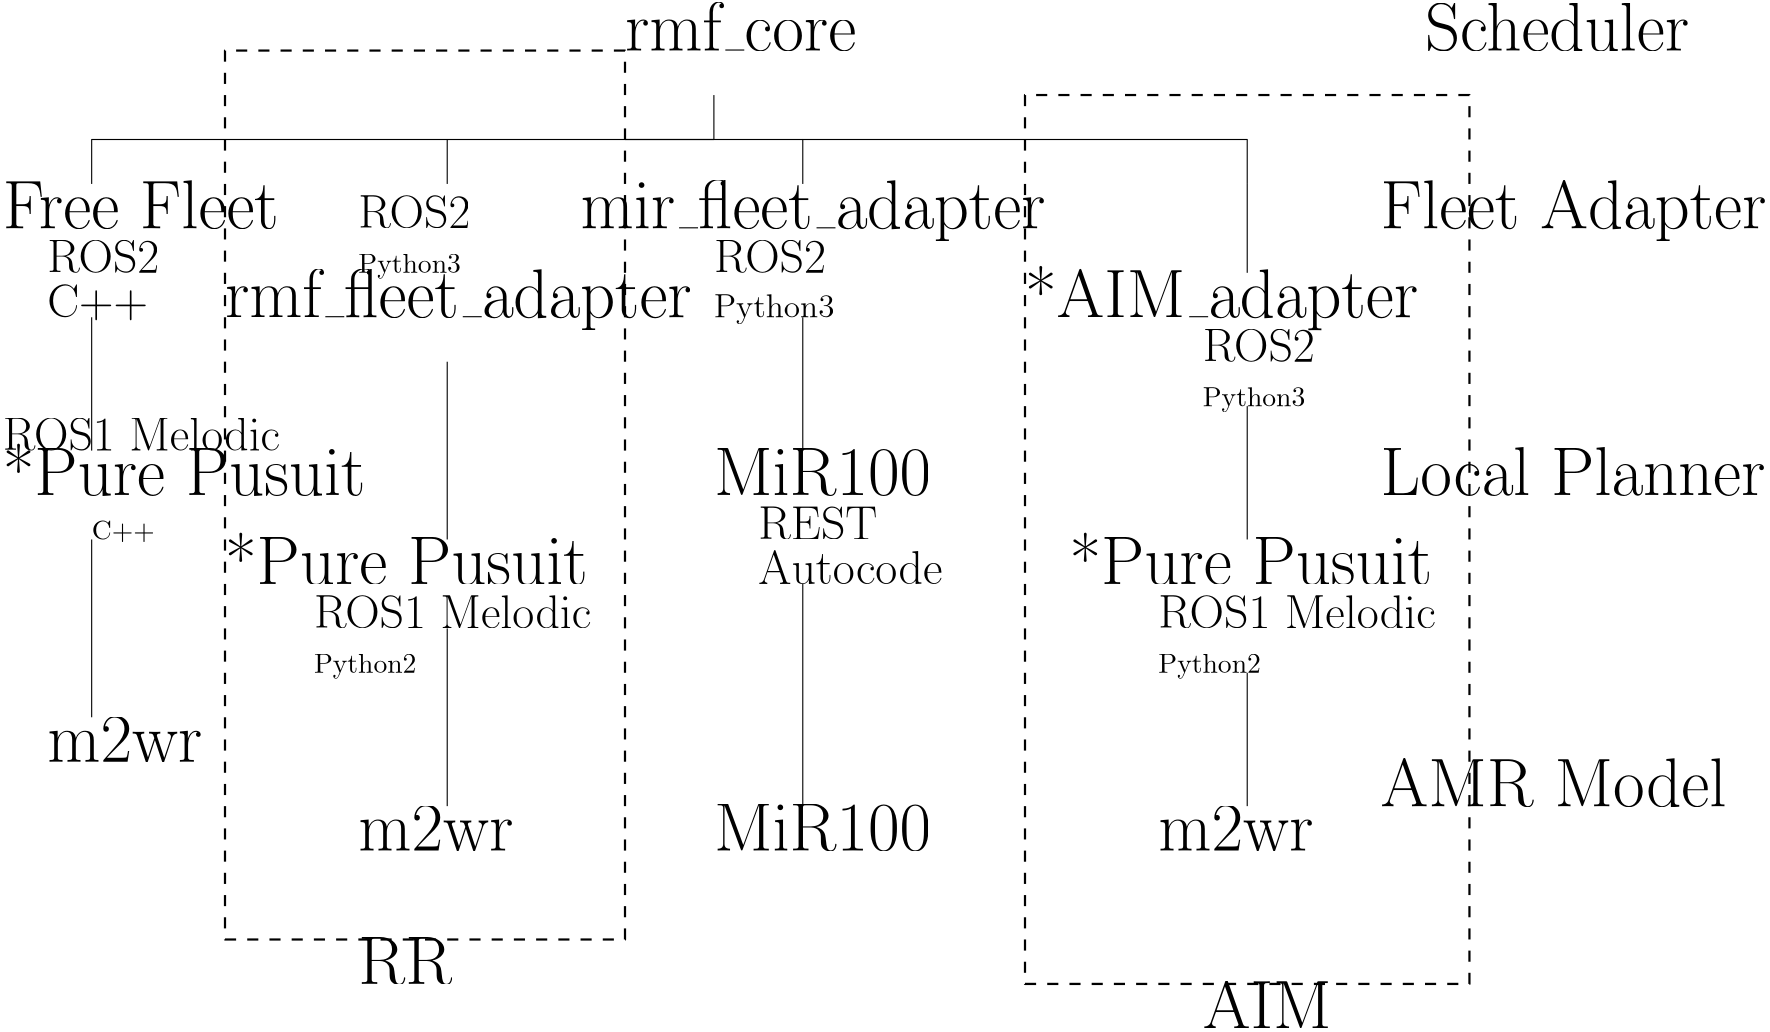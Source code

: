 <?xml version="1.0"?>
<!DOCTYPE ipe SYSTEM "ipe.dtd">
<ipe version="70212" creator="Ipe 7.2.13">
<info created="D:20210520122332" modified="D:20210520145708"/>
<ipestyle name="basic">
<symbol name="arrow/arc(spx)">
<path stroke="sym-stroke" fill="sym-stroke" pen="sym-pen">
0 0 m
-1 0.333 l
-1 -0.333 l
h
</path>
</symbol>
<symbol name="arrow/farc(spx)">
<path stroke="sym-stroke" fill="white" pen="sym-pen">
0 0 m
-1 0.333 l
-1 -0.333 l
h
</path>
</symbol>
<symbol name="arrow/ptarc(spx)">
<path stroke="sym-stroke" fill="sym-stroke" pen="sym-pen">
0 0 m
-1 0.333 l
-0.8 0 l
-1 -0.333 l
h
</path>
</symbol>
<symbol name="arrow/fptarc(spx)">
<path stroke="sym-stroke" fill="white" pen="sym-pen">
0 0 m
-1 0.333 l
-0.8 0 l
-1 -0.333 l
h
</path>
</symbol>
<symbol name="mark/circle(sx)" transformations="translations">
<path fill="sym-stroke">
0.6 0 0 0.6 0 0 e
0.4 0 0 0.4 0 0 e
</path>
</symbol>
<symbol name="mark/disk(sx)" transformations="translations">
<path fill="sym-stroke">
0.6 0 0 0.6 0 0 e
</path>
</symbol>
<symbol name="mark/fdisk(sfx)" transformations="translations">
<group>
<path fill="sym-fill">
0.5 0 0 0.5 0 0 e
</path>
<path fill="sym-stroke" fillrule="eofill">
0.6 0 0 0.6 0 0 e
0.4 0 0 0.4 0 0 e
</path>
</group>
</symbol>
<symbol name="mark/box(sx)" transformations="translations">
<path fill="sym-stroke" fillrule="eofill">
-0.6 -0.6 m
0.6 -0.6 l
0.6 0.6 l
-0.6 0.6 l
h
-0.4 -0.4 m
0.4 -0.4 l
0.4 0.4 l
-0.4 0.4 l
h
</path>
</symbol>
<symbol name="mark/square(sx)" transformations="translations">
<path fill="sym-stroke">
-0.6 -0.6 m
0.6 -0.6 l
0.6 0.6 l
-0.6 0.6 l
h
</path>
</symbol>
<symbol name="mark/fsquare(sfx)" transformations="translations">
<group>
<path fill="sym-fill">
-0.5 -0.5 m
0.5 -0.5 l
0.5 0.5 l
-0.5 0.5 l
h
</path>
<path fill="sym-stroke" fillrule="eofill">
-0.6 -0.6 m
0.6 -0.6 l
0.6 0.6 l
-0.6 0.6 l
h
-0.4 -0.4 m
0.4 -0.4 l
0.4 0.4 l
-0.4 0.4 l
h
</path>
</group>
</symbol>
<symbol name="mark/cross(sx)" transformations="translations">
<group>
<path fill="sym-stroke">
-0.43 -0.57 m
0.57 0.43 l
0.43 0.57 l
-0.57 -0.43 l
h
</path>
<path fill="sym-stroke">
-0.43 0.57 m
0.57 -0.43 l
0.43 -0.57 l
-0.57 0.43 l
h
</path>
</group>
</symbol>
<symbol name="arrow/fnormal(spx)">
<path stroke="sym-stroke" fill="white" pen="sym-pen">
0 0 m
-1 0.333 l
-1 -0.333 l
h
</path>
</symbol>
<symbol name="arrow/pointed(spx)">
<path stroke="sym-stroke" fill="sym-stroke" pen="sym-pen">
0 0 m
-1 0.333 l
-0.8 0 l
-1 -0.333 l
h
</path>
</symbol>
<symbol name="arrow/fpointed(spx)">
<path stroke="sym-stroke" fill="white" pen="sym-pen">
0 0 m
-1 0.333 l
-0.8 0 l
-1 -0.333 l
h
</path>
</symbol>
<symbol name="arrow/linear(spx)">
<path stroke="sym-stroke" pen="sym-pen">
-1 0.333 m
0 0 l
-1 -0.333 l
</path>
</symbol>
<symbol name="arrow/fdouble(spx)">
<path stroke="sym-stroke" fill="white" pen="sym-pen">
0 0 m
-1 0.333 l
-1 -0.333 l
h
-1 0 m
-2 0.333 l
-2 -0.333 l
h
</path>
</symbol>
<symbol name="arrow/double(spx)">
<path stroke="sym-stroke" fill="sym-stroke" pen="sym-pen">
0 0 m
-1 0.333 l
-1 -0.333 l
h
-1 0 m
-2 0.333 l
-2 -0.333 l
h
</path>
</symbol>
<pen name="heavier" value="0.8"/>
<pen name="fat" value="1.2"/>
<pen name="ultrafat" value="2"/>
<symbolsize name="large" value="5"/>
<symbolsize name="small" value="2"/>
<symbolsize name="tiny" value="1.1"/>
<arrowsize name="large" value="10"/>
<arrowsize name="small" value="5"/>
<arrowsize name="tiny" value="3"/>
<color name="red" value="1 0 0"/>
<color name="green" value="0 1 0"/>
<color name="blue" value="0 0 1"/>
<color name="yellow" value="1 1 0"/>
<color name="orange" value="1 0.647 0"/>
<color name="gold" value="1 0.843 0"/>
<color name="purple" value="0.627 0.125 0.941"/>
<color name="gray" value="0.745"/>
<color name="brown" value="0.647 0.165 0.165"/>
<color name="navy" value="0 0 0.502"/>
<color name="pink" value="1 0.753 0.796"/>
<color name="seagreen" value="0.18 0.545 0.341"/>
<color name="turquoise" value="0.251 0.878 0.816"/>
<color name="violet" value="0.933 0.51 0.933"/>
<color name="darkblue" value="0 0 0.545"/>
<color name="darkcyan" value="0 0.545 0.545"/>
<color name="darkgray" value="0.663"/>
<color name="darkgreen" value="0 0.392 0"/>
<color name="darkmagenta" value="0.545 0 0.545"/>
<color name="darkorange" value="1 0.549 0"/>
<color name="darkred" value="0.545 0 0"/>
<color name="lightblue" value="0.678 0.847 0.902"/>
<color name="lightcyan" value="0.878 1 1"/>
<color name="lightgray" value="0.827"/>
<color name="lightgreen" value="0.565 0.933 0.565"/>
<color name="lightyellow" value="1 1 0.878"/>
<dashstyle name="dashed" value="[4] 0"/>
<dashstyle name="dotted" value="[1 3] 0"/>
<dashstyle name="dash dotted" value="[4 2 1 2] 0"/>
<dashstyle name="dash dot dotted" value="[4 2 1 2 1 2] 0"/>
<textsize name="large" value="\large"/>
<textsize name="Large" value="\Large"/>
<textsize name="LARGE" value="\LARGE"/>
<textsize name="huge" value="\huge"/>
<textsize name="Huge" value="\Huge"/>
<textsize name="small" value="\small"/>
<textsize name="footnote" value="\footnotesize"/>
<textsize name="tiny" value="\tiny"/>
<textstyle name="center" begin="\begin{center}" end="\end{center}"/>
<textstyle name="itemize" begin="\begin{itemize}" end="\end{itemize}"/>
<textstyle name="item" begin="\begin{itemize}\item{}" end="\end{itemize}"/>
<gridsize name="4 pts" value="4"/>
<gridsize name="8 pts (~3 mm)" value="8"/>
<gridsize name="16 pts (~6 mm)" value="16"/>
<gridsize name="32 pts (~12 mm)" value="32"/>
<gridsize name="10 pts (~3.5 mm)" value="10"/>
<gridsize name="20 pts (~7 mm)" value="20"/>
<gridsize name="14 pts (~5 mm)" value="14"/>
<gridsize name="28 pts (~10 mm)" value="28"/>
<gridsize name="56 pts (~20 mm)" value="56"/>
<anglesize name="90 deg" value="90"/>
<anglesize name="60 deg" value="60"/>
<anglesize name="45 deg" value="45"/>
<anglesize name="30 deg" value="30"/>
<anglesize name="22.5 deg" value="22.5"/>
<opacity name="10%" value="0.1"/>
<opacity name="30%" value="0.3"/>
<opacity name="50%" value="0.5"/>
<opacity name="75%" value="0.75"/>
<tiling name="falling" angle="-60" step="4" width="1"/>
<tiling name="rising" angle="30" step="4" width="1"/>
</ipestyle>
<page>
<layer name="alpha"/>
<view layers="alpha" active="alpha"/>
<path layer="alpha" stroke="black">
256 784 m
256 768 l
32 768 l
32 752 l
32 752 l
</path>
<path stroke="black">
160 768 m
160 752 l
160 752 l
</path>
<path matrix="1 0 0 1 -32 0" stroke="black">
256 768 m
320 768 l
320 752 l
</path>
<path matrix="1.25 0 0 1 -112 0" stroke="black">
320 768 m
448 768 l
448 752 l
</path>
<text matrix="1 0 0 1 32 16" transformations="translations" pos="480 784" stroke="black" type="label" width="95.188" height="17.213" depth="0" valign="baseline" size="Huge">Scheduler</text>
<text transformations="translations" pos="0 736" stroke="black" type="label" width="99.423" height="17.213" depth="0" valign="baseline" size="Huge">Free Fleet</text>
<text matrix="1 0 0 1 -48 -32" transformations="translations" pos="128 736" stroke="black" type="label" width="168.109" height="17.215" depth="4.82" valign="baseline" size="Huge">rmf\_fleet\_adapter</text>
<text matrix="1 0 0 1 0 32" transformations="translations" pos="128 688" stroke="black" type="label" width="36.945" height="6.926" depth="1.93" valign="baseline">Python3</text>
<text matrix="1 0 0 1 0 32" transformations="translations" pos="128 704" stroke="black" type="label" width="40.347" height="11.761" depth="0" valign="baseline" size="LARGE">ROS2</text>
<text matrix="1 0 0 1 -112 16" transformations="translations" pos="128 704" stroke="black" type="label" width="40.347" height="11.761" depth="0" valign="baseline" size="LARGE">ROS2</text>
<text matrix="1 0 0 1 -112 0" transformations="translations" pos="128 704" stroke="black" type="label" width="36.278" height="11.765" depth="1.09" valign="baseline" size="LARGE">C++</text>
<text matrix="1 0 0 1 80 0" transformations="translations" pos="128 736" stroke="black" type="label" width="167.462" height="17.215" depth="4.82" valign="baseline" size="Huge">mir\_fleet\_adapter</text>
<text matrix="1 0 0 1 128 16" transformations="translations" pos="128 704" stroke="black" type="label" width="40.347" height="11.761" depth="0" valign="baseline" size="LARGE">ROS2</text>
<text matrix="1 0 0 1 128 0" transformations="translations" pos="128 704" stroke="black" type="label" width="43.408" height="8.307" depth="2.32" valign="baseline" size="large">Python3</text>
<text matrix="1 0 0 1 240 -32" transformations="translations" pos="128 736" stroke="black" type="label" width="141.618" height="18.569" depth="4.82" valign="baseline" size="Huge">*AIM\_adapter</text>
<text matrix="1 0 0 1 304 -16" transformations="translations" pos="128 704" stroke="black" type="label" width="40.347" height="11.761" depth="0" valign="baseline" size="LARGE">ROS2</text>
<text matrix="1 0 0 1 304 -32" transformations="translations" pos="128 704" stroke="black" type="label" width="36.945" height="6.926" depth="1.93" valign="baseline">Python3</text>
<text matrix="1 0 0 1 -32 0" transformations="translations" pos="256 800" stroke="black" type="label" width="83.227" height="17.213" depth="0" valign="baseline" size="Huge">rmf\_core</text>
<text matrix="1 0 0 1 16 -16" transformations="translations" pos="480 752" stroke="black" type="label" width="139.025" height="17.215" depth="4.82" valign="baseline" size="Huge">Fleet Adapter</text>
<text matrix="1 0 0 1 16 0" transformations="translations" pos="480 640" stroke="black" type="label" width="138.707" height="17.213" depth="0" valign="baseline" size="Huge">Local Planner</text>
<text matrix="1 0 0 1 16 -48" transformations="translations" pos="480 576" stroke="black" type="label" width="124.614" height="17.213" depth="0" valign="baseline" size="Huge">AMR Model</text>
<text matrix="1 0 0 1 0 -32" transformations="translations" pos="384 640" stroke="black" type="label" width="130.706" height="18.568" depth="0" valign="baseline" size="Huge">*Pure Pusuit</text>
<text transformations="translations" pos="256 640" stroke="black" type="label" width="78.228" height="16.934" depth="0" valign="baseline" size="Huge">MiR100</text>
<text matrix="1 0 0 1 0 -128" transformations="translations" pos="256 640" stroke="black" type="label" width="78.228" height="16.934" depth="0" valign="baseline" size="Huge">MiR100</text>
<text matrix="1 0 0 1 288 -128" transformations="translations" pos="128 704" stroke="black" type="label" width="36.945" height="6.926" depth="1.93" valign="baseline">Python2</text>
<text matrix="1 0 0 1 288 -112" transformations="translations" pos="128 704" stroke="black" type="label" width="99.905" height="11.955" depth="0" valign="baseline" size="LARGE">ROS1 Melodic</text>
<text matrix="1 0 0 1 144 -80" transformations="translations" pos="128 704" stroke="black" type="label" width="42.817" height="11.761" depth="0" valign="baseline" size="LARGE">REST</text>
<text matrix="1 0 0 1 144 -96" transformations="translations" pos="128 704" stroke="black" type="label" width="66.304" height="11.955" depth="0" valign="baseline" size="LARGE">Autocode</text>
<text transformations="translations" pos="416 512" stroke="black" type="label" width="55.831" height="15.978" depth="0" valign="baseline" size="Huge">m2wr</text>
<text matrix="1 0 0 1 -304 -32" transformations="translations" pos="384 640" stroke="black" type="label" width="130.706" height="18.568" depth="0" valign="baseline" size="Huge">*Pure Pusuit</text>
<text matrix="1 0 0 1 -16 -128" transformations="translations" pos="128 704" stroke="black" type="label" width="36.945" height="6.926" depth="1.93" valign="baseline">Python2</text>
<text matrix="1 0 0 1 -16 -112" transformations="translations" pos="128 704" stroke="black" type="label" width="99.905" height="11.955" depth="0" valign="baseline" size="LARGE">ROS1 Melodic</text>
<text matrix="1 0 0 1 -288 0" transformations="translations" pos="416 512" stroke="black" type="label" width="55.831" height="15.978" depth="0" valign="baseline" size="Huge">m2wr</text>
<text matrix="1 0 0 1 -400 32" transformations="translations" pos="416 512" stroke="black" type="label" width="55.831" height="15.978" depth="0" valign="baseline" size="Huge">m2wr</text>
<text matrix="1 0 0 1 -384 0" transformations="translations" pos="384 640" stroke="black" type="label" width="130.706" height="18.568" depth="0" valign="baseline" size="Huge">*Pure Pusuit</text>
<text matrix="1 0 0 1 -96 -80" transformations="translations" pos="128 704" stroke="black" type="label" width="22.693" height="6.808" depth="0.83" valign="baseline">C++</text>
<text matrix="1 0 0 1 -128 -48" transformations="translations" pos="128 704" stroke="black" type="label" width="99.905" height="11.955" depth="0" valign="baseline" size="LARGE">ROS1 Melodic</text>
<path stroke="black">
32 704 m
32 656 l
</path>
<path stroke="black">
32 624 m
32 560 l
</path>
<path stroke="black">
160 688 m
160 624 l
</path>
<path stroke="black">
160 592 m
160 528 l
</path>
<path matrix="1 0 0 1 -32 0" stroke="black">
320 704 m
320 656 l
</path>
<path matrix="1 0 0 1 -32 0" stroke="black">
320 608 m
320 528 l
</path>
<path stroke="black">
448 752 m
448 720 l
</path>
<path stroke="black">
448 672 m
448 624 l
</path>
<path stroke="black">
448 576 m
448 528 l
</path>
<path stroke="black" dash="dashed" pen="heavier">
80 800 m
80 480 l
224 480 l
224 800 l
h
</path>
<path matrix="1.11111 0 0 1 279.111 -16" stroke="black" dash="dashed" pen="heavier">
80 800 m
80 480 l
224 480 l
224 800 l
h
</path>
<text matrix="1 0 0 1 -16 -336" transformations="translations" pos="144 800" stroke="black" type="label" width="33.733" height="16.934" depth="0" valign="baseline" size="Huge">RR</text>
<text matrix="1 0 0 1 0 -352" transformations="translations" pos="432 800" stroke="black" type="label" width="46.376" height="16.934" depth="0" valign="baseline" size="Huge">AIM</text>
</page>
</ipe>

